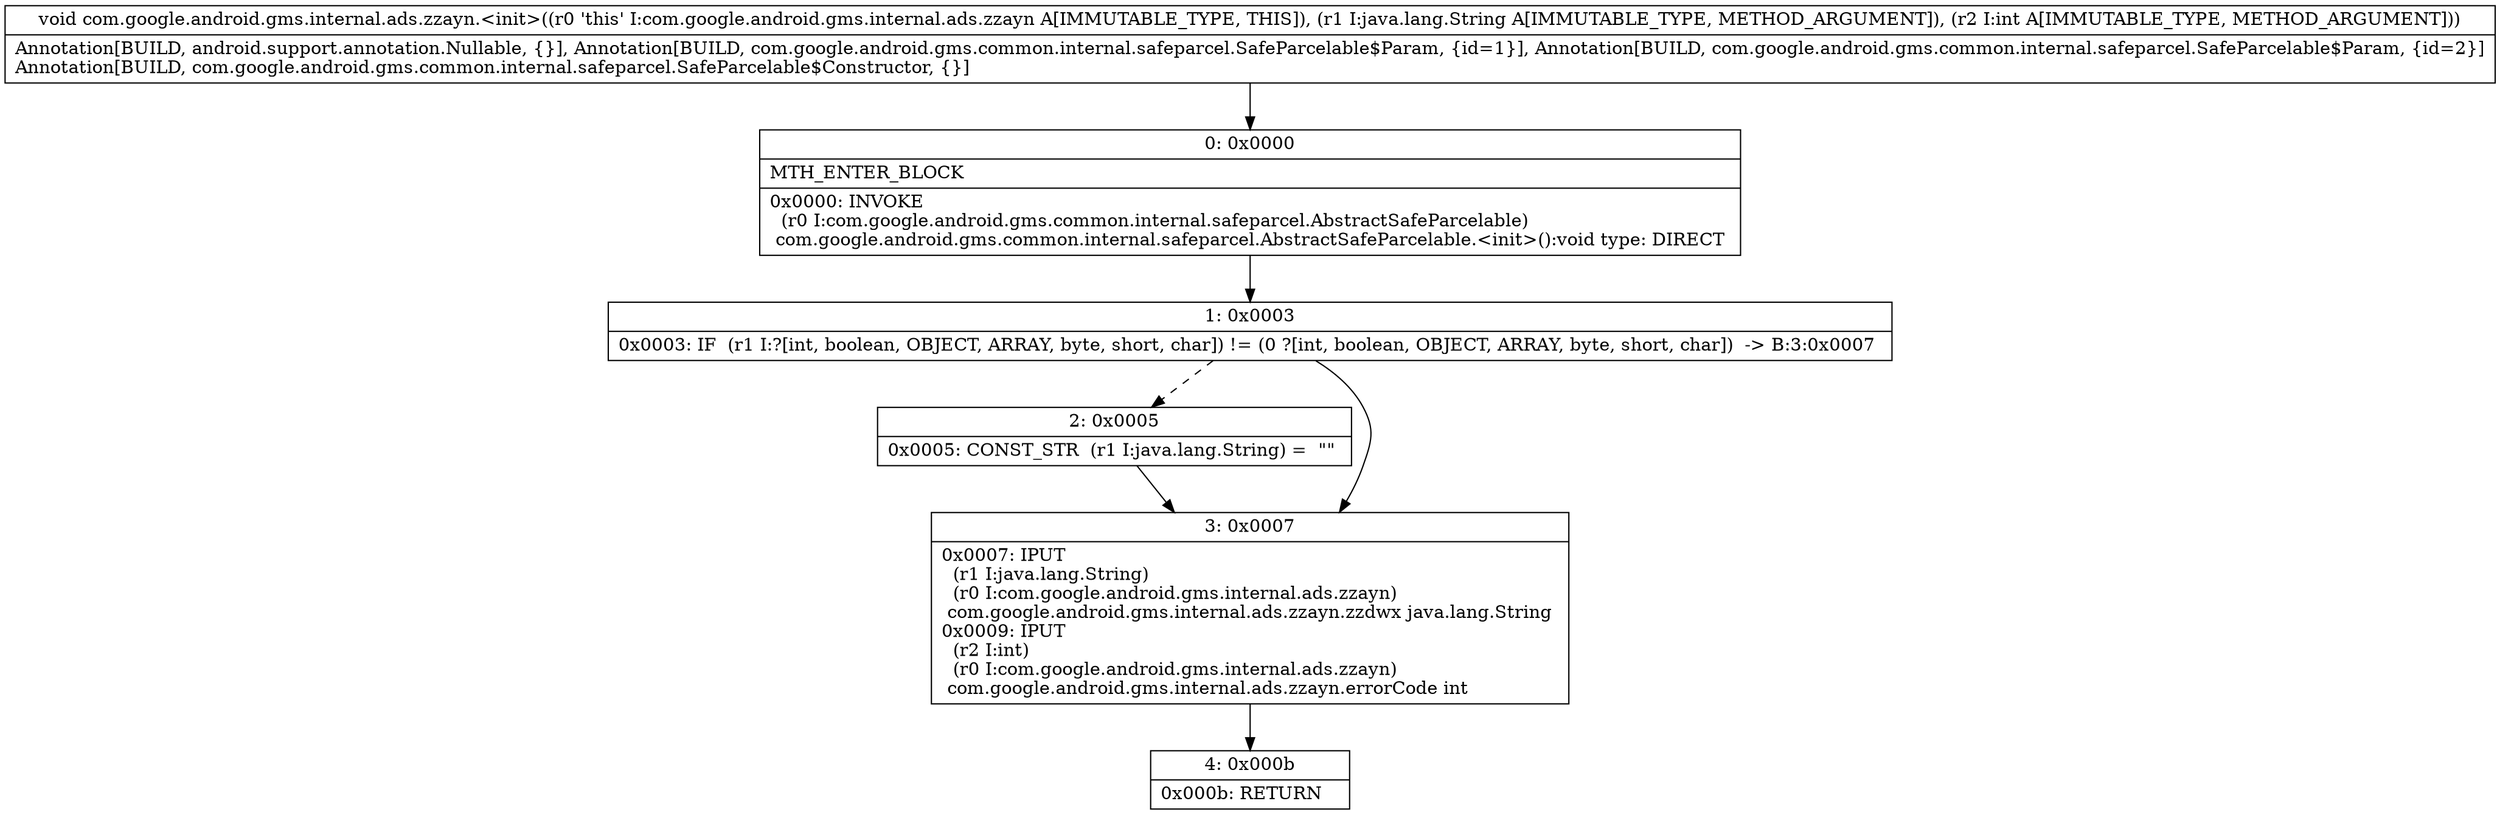 digraph "CFG forcom.google.android.gms.internal.ads.zzayn.\<init\>(Ljava\/lang\/String;I)V" {
Node_0 [shape=record,label="{0\:\ 0x0000|MTH_ENTER_BLOCK\l|0x0000: INVOKE  \l  (r0 I:com.google.android.gms.common.internal.safeparcel.AbstractSafeParcelable)\l com.google.android.gms.common.internal.safeparcel.AbstractSafeParcelable.\<init\>():void type: DIRECT \l}"];
Node_1 [shape=record,label="{1\:\ 0x0003|0x0003: IF  (r1 I:?[int, boolean, OBJECT, ARRAY, byte, short, char]) != (0 ?[int, boolean, OBJECT, ARRAY, byte, short, char])  \-\> B:3:0x0007 \l}"];
Node_2 [shape=record,label="{2\:\ 0x0005|0x0005: CONST_STR  (r1 I:java.lang.String) =  \"\" \l}"];
Node_3 [shape=record,label="{3\:\ 0x0007|0x0007: IPUT  \l  (r1 I:java.lang.String)\l  (r0 I:com.google.android.gms.internal.ads.zzayn)\l com.google.android.gms.internal.ads.zzayn.zzdwx java.lang.String \l0x0009: IPUT  \l  (r2 I:int)\l  (r0 I:com.google.android.gms.internal.ads.zzayn)\l com.google.android.gms.internal.ads.zzayn.errorCode int \l}"];
Node_4 [shape=record,label="{4\:\ 0x000b|0x000b: RETURN   \l}"];
MethodNode[shape=record,label="{void com.google.android.gms.internal.ads.zzayn.\<init\>((r0 'this' I:com.google.android.gms.internal.ads.zzayn A[IMMUTABLE_TYPE, THIS]), (r1 I:java.lang.String A[IMMUTABLE_TYPE, METHOD_ARGUMENT]), (r2 I:int A[IMMUTABLE_TYPE, METHOD_ARGUMENT]))  | Annotation[BUILD, android.support.annotation.Nullable, \{\}], Annotation[BUILD, com.google.android.gms.common.internal.safeparcel.SafeParcelable$Param, \{id=1\}], Annotation[BUILD, com.google.android.gms.common.internal.safeparcel.SafeParcelable$Param, \{id=2\}]\lAnnotation[BUILD, com.google.android.gms.common.internal.safeparcel.SafeParcelable$Constructor, \{\}]\l}"];
MethodNode -> Node_0;
Node_0 -> Node_1;
Node_1 -> Node_2[style=dashed];
Node_1 -> Node_3;
Node_2 -> Node_3;
Node_3 -> Node_4;
}

